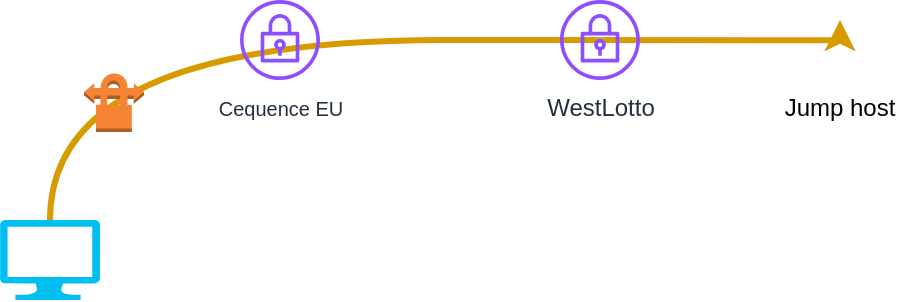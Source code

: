 <mxfile version="24.0.2" type="github">
  <diagram name="Page-1" id="ERE_FiOZ_tB626fxBcRo">
    <mxGraphModel dx="1114" dy="592" grid="1" gridSize="10" guides="1" tooltips="1" connect="1" arrows="1" fold="1" page="1" pageScale="1" pageWidth="850" pageHeight="1100" math="0" shadow="0">
      <root>
        <mxCell id="0" />
        <mxCell id="1" parent="0" />
        <mxCell id="iXY5YWdbRnmLfMU9Ktns-6" style="edgeStyle=orthogonalEdgeStyle;curved=1;rounded=0;orthogonalLoop=1;jettySize=auto;html=1;exitX=0.5;exitY=0;exitDx=0;exitDy=0;exitPerimeter=0;entryX=0.5;entryY=0.25;entryDx=0;entryDy=0;entryPerimeter=0;fillColor=#ffe6cc;strokeColor=#d79b00;strokeWidth=3;" edge="1" parent="1" source="iXY5YWdbRnmLfMU9Ktns-2" target="iXY5YWdbRnmLfMU9Ktns-4">
          <mxGeometry relative="1" as="geometry">
            <Array as="points">
              <mxPoint x="105" y="300" />
              <mxPoint x="500" y="300" />
            </Array>
          </mxGeometry>
        </mxCell>
        <mxCell id="iXY5YWdbRnmLfMU9Ktns-2" value="" style="verticalLabelPosition=bottom;html=1;verticalAlign=top;align=center;strokeColor=none;fillColor=#00BEF2;shape=mxgraph.azure.computer;pointerEvents=1;" vertex="1" parent="1">
          <mxGeometry x="80" y="390" width="50" height="40" as="geometry" />
        </mxCell>
        <mxCell id="iXY5YWdbRnmLfMU9Ktns-3" value="WestLotto" style="sketch=0;outlineConnect=0;fontColor=#232F3E;gradientColor=none;fillColor=#8C4FFF;strokeColor=none;dashed=0;verticalLabelPosition=bottom;verticalAlign=top;align=center;html=1;fontSize=12;fontStyle=0;aspect=fixed;pointerEvents=1;shape=mxgraph.aws4.vpn_gateway;" vertex="1" parent="1">
          <mxGeometry x="360" y="280" width="40" height="40" as="geometry" />
        </mxCell>
        <mxCell id="iXY5YWdbRnmLfMU9Ktns-4" value="Jump host" style="shape=image;verticalLabelPosition=bottom;labelBackgroundColor=default;verticalAlign=top;aspect=fixed;imageAspect=0;image=https://static.thenounproject.com/png/4605282-200.png;" vertex="1" parent="1">
          <mxGeometry x="480" y="280" width="40" height="40" as="geometry" />
        </mxCell>
        <mxCell id="iXY5YWdbRnmLfMU9Ktns-1" value="&lt;font style=&quot;font-size: 10px;&quot;&gt;Cequence EU&lt;/font&gt;" style="sketch=0;outlineConnect=0;fontColor=#232F3E;gradientColor=none;fillColor=#8C4FFF;strokeColor=none;dashed=0;verticalLabelPosition=bottom;verticalAlign=top;align=center;html=1;fontSize=12;fontStyle=0;aspect=fixed;pointerEvents=1;shape=mxgraph.aws4.vpn_gateway;" vertex="1" parent="1">
          <mxGeometry x="200" y="280" width="40" height="40" as="geometry" />
        </mxCell>
        <mxCell id="iXY5YWdbRnmLfMU9Ktns-7" value="" style="outlineConnect=0;dashed=0;verticalLabelPosition=bottom;verticalAlign=top;align=center;html=1;shape=mxgraph.aws3.vpn_connection;fillColor=#F58534;gradientColor=none;" vertex="1" parent="1">
          <mxGeometry x="122" y="316" width="30" height="30" as="geometry" />
        </mxCell>
      </root>
    </mxGraphModel>
  </diagram>
</mxfile>
